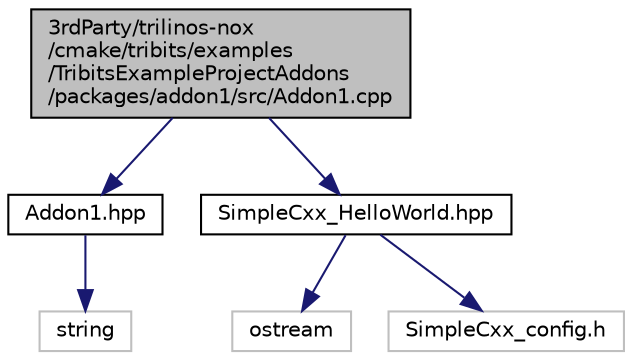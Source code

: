 digraph "3rdParty/trilinos-nox/cmake/tribits/examples/TribitsExampleProjectAddons/packages/addon1/src/Addon1.cpp"
{
  edge [fontname="Helvetica",fontsize="10",labelfontname="Helvetica",labelfontsize="10"];
  node [fontname="Helvetica",fontsize="10",shape=record];
  Node0 [label="3rdParty/trilinos-nox\l/cmake/tribits/examples\l/TribitsExampleProjectAddons\l/packages/addon1/src/Addon1.cpp",height=0.2,width=0.4,color="black", fillcolor="grey75", style="filled", fontcolor="black"];
  Node0 -> Node1 [color="midnightblue",fontsize="10",style="solid",fontname="Helvetica"];
  Node1 [label="Addon1.hpp",height=0.2,width=0.4,color="black", fillcolor="white", style="filled",URL="$df/d04/_addon1_8hpp.html"];
  Node1 -> Node2 [color="midnightblue",fontsize="10",style="solid",fontname="Helvetica"];
  Node2 [label="string",height=0.2,width=0.4,color="grey75", fillcolor="white", style="filled"];
  Node0 -> Node3 [color="midnightblue",fontsize="10",style="solid",fontname="Helvetica"];
  Node3 [label="SimpleCxx_HelloWorld.hpp",height=0.2,width=0.4,color="black", fillcolor="white", style="filled",URL="$d0/de8/_simple_cxx___hello_world_8hpp.html"];
  Node3 -> Node4 [color="midnightblue",fontsize="10",style="solid",fontname="Helvetica"];
  Node4 [label="ostream",height=0.2,width=0.4,color="grey75", fillcolor="white", style="filled"];
  Node3 -> Node5 [color="midnightblue",fontsize="10",style="solid",fontname="Helvetica"];
  Node5 [label="SimpleCxx_config.h",height=0.2,width=0.4,color="grey75", fillcolor="white", style="filled"];
}
